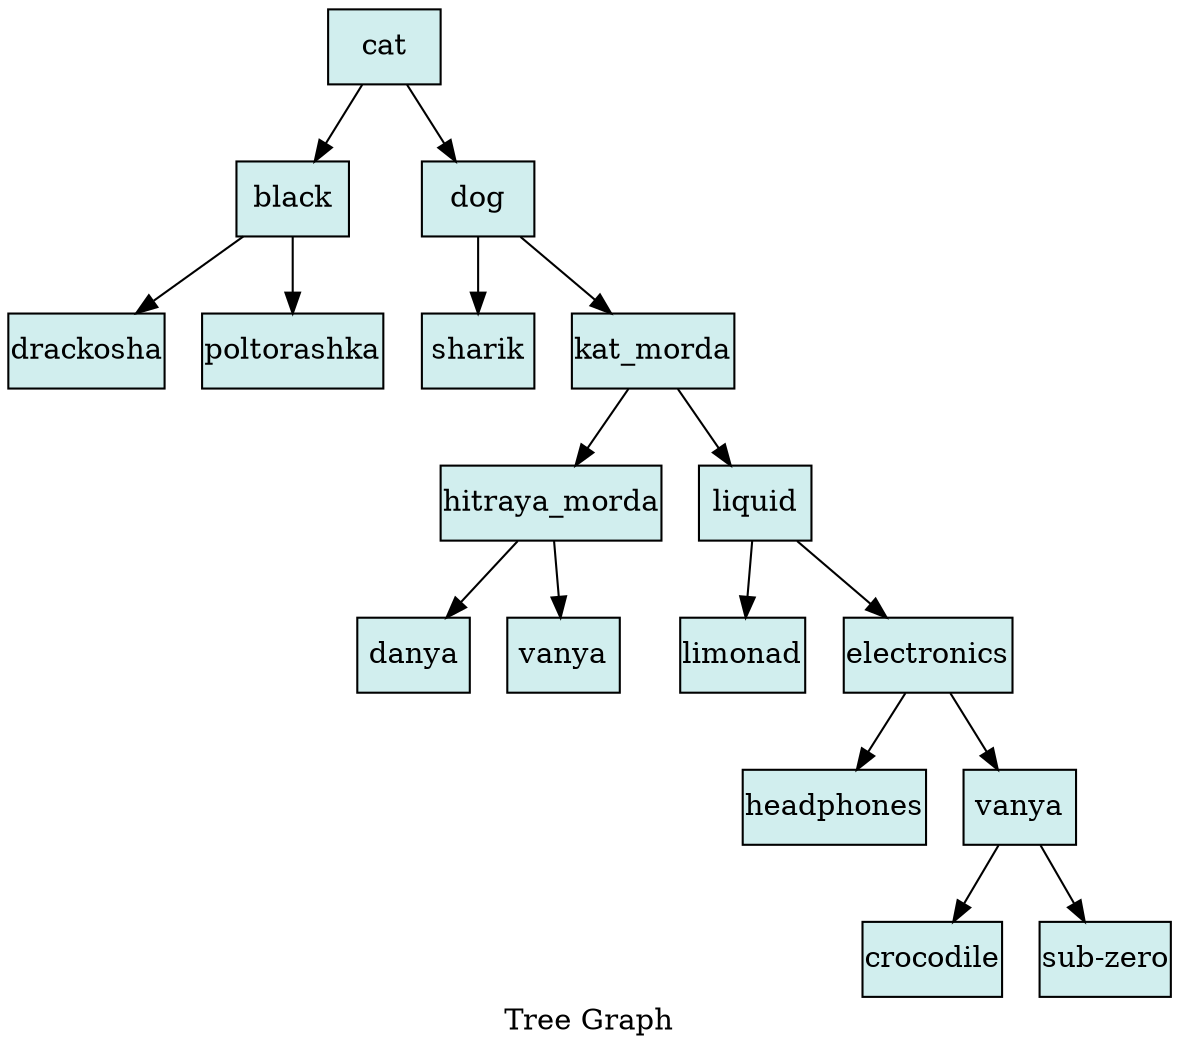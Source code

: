 digraph Tree {

	node [shape = "circle", style = "filled", fillcolor = "red",fontcolor = "#000000", margin = "0.01"];
	rankdir = "TB";

	label = "Tree Graph";

	"0x4dceab0" [shape = "record", fillcolor="lightcyan2", label = "{cat}" ];
	"0x4dceab0"->"0x4dceb30";
	"0x4dceab0"->"0x4dcecb0";


	"0x4dcecb0" [shape = "record", fillcolor="lightcyan2", label = "{dog}" ];
	"0x4dcecb0"->"0x4dced30";
	"0x4dcecb0"->"0x4dcedb0";


	"0x4dcedb0" [shape = "record", fillcolor="lightcyan2", label = "{kat_morda}" ];
	"0x4dcedb0"->"0x4dcee30";
	"0x4dcedb0"->"0x4dcefb0";


	"0x4dcefb0" [shape = "record", fillcolor="lightcyan2", label = "{liquid}" ];
	"0x4dcefb0"->"0x4dcf030";
	"0x4dcefb0"->"0x4dcf0b0";


	"0x4dcf0b0" [shape = "record", fillcolor="lightcyan2", label = "{electronics}" ];
	"0x4dcf0b0"->"0x4dcf130";
	"0x4dcf0b0"->"0x4dcf1b0";


	"0x4dcf1b0" [shape = "record", fillcolor="lightcyan2", label = "{vanya}" ];
	"0x4dcf1b0"->"0x4dcf230";
	"0x4dcf1b0"->"0x4dcf2b0";


	"0x4dcf2b0" [shape = "record", fillcolor="lightcyan2", label = "{sub-zero}" ];


	"0x4dcf230" [shape = "record", fillcolor="lightcyan2", label = "{crocodile}" ];


	"0x4dcf130" [shape = "record", fillcolor="lightcyan2", label = "{headphones}" ];


	"0x4dcf030" [shape = "record", fillcolor="lightcyan2", label = "{limonad}" ];


	"0x4dcee30" [shape = "record", fillcolor="lightcyan2", label = "{hitraya_morda}" ];
	"0x4dcee30"->"0x4dceeb0";
	"0x4dcee30"->"0x4dcef30";


	"0x4dcef30" [shape = "record", fillcolor="lightcyan2", label = "{vanya}" ];


	"0x4dceeb0" [shape = "record", fillcolor="lightcyan2", label = "{danya}" ];


	"0x4dced30" [shape = "record", fillcolor="lightcyan2", label = "{sharik}" ];


	"0x4dceb30" [shape = "record", fillcolor="lightcyan2", label = "{black}" ];
	"0x4dceb30"->"0x4dcebb0";
	"0x4dceb30"->"0x4dcec30";


	"0x4dcec30" [shape = "record", fillcolor="lightcyan2", label = "{poltorashka}" ];


	"0x4dcebb0" [shape = "record", fillcolor="lightcyan2", label = "{drackosha}" ];


}
